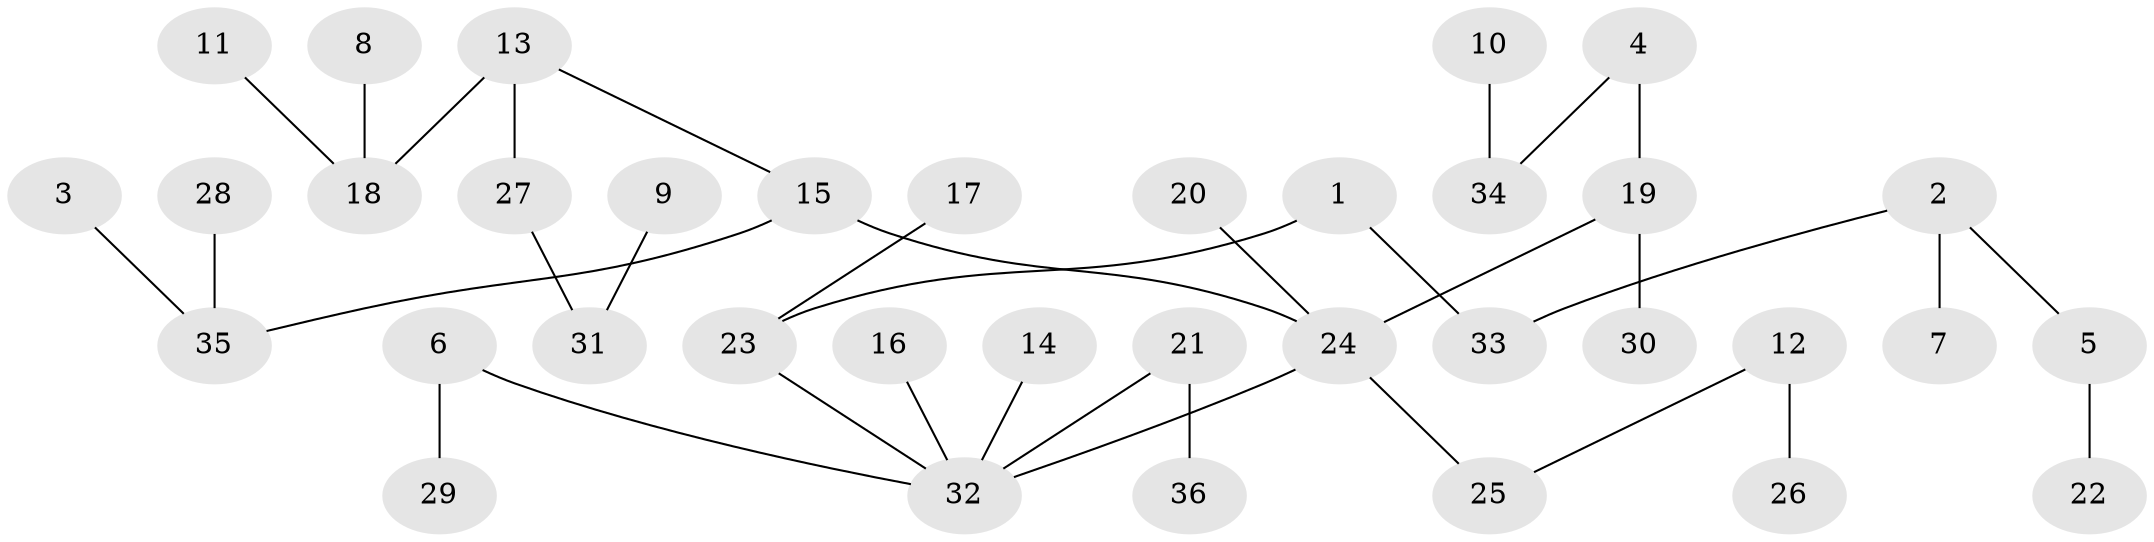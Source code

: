 // original degree distribution, {2: 0.2605042016806723, 9: 0.008403361344537815, 5: 0.04201680672268908, 7: 0.008403361344537815, 3: 0.13445378151260504, 4: 0.04201680672268908, 1: 0.4957983193277311, 6: 0.008403361344537815}
// Generated by graph-tools (version 1.1) at 2025/37/03/04/25 23:37:28]
// undirected, 36 vertices, 35 edges
graph export_dot {
  node [color=gray90,style=filled];
  1;
  2;
  3;
  4;
  5;
  6;
  7;
  8;
  9;
  10;
  11;
  12;
  13;
  14;
  15;
  16;
  17;
  18;
  19;
  20;
  21;
  22;
  23;
  24;
  25;
  26;
  27;
  28;
  29;
  30;
  31;
  32;
  33;
  34;
  35;
  36;
  1 -- 23 [weight=1.0];
  1 -- 33 [weight=1.0];
  2 -- 5 [weight=1.0];
  2 -- 7 [weight=1.0];
  2 -- 33 [weight=1.0];
  3 -- 35 [weight=1.0];
  4 -- 19 [weight=1.0];
  4 -- 34 [weight=1.0];
  5 -- 22 [weight=1.0];
  6 -- 29 [weight=1.0];
  6 -- 32 [weight=1.0];
  8 -- 18 [weight=1.0];
  9 -- 31 [weight=1.0];
  10 -- 34 [weight=1.0];
  11 -- 18 [weight=1.0];
  12 -- 25 [weight=1.0];
  12 -- 26 [weight=1.0];
  13 -- 15 [weight=1.0];
  13 -- 18 [weight=1.0];
  13 -- 27 [weight=1.0];
  14 -- 32 [weight=1.0];
  15 -- 24 [weight=1.0];
  15 -- 35 [weight=1.0];
  16 -- 32 [weight=1.0];
  17 -- 23 [weight=1.0];
  19 -- 24 [weight=1.0];
  19 -- 30 [weight=1.0];
  20 -- 24 [weight=1.0];
  21 -- 32 [weight=1.0];
  21 -- 36 [weight=1.0];
  23 -- 32 [weight=1.0];
  24 -- 25 [weight=1.0];
  24 -- 32 [weight=1.0];
  27 -- 31 [weight=1.0];
  28 -- 35 [weight=1.0];
}
